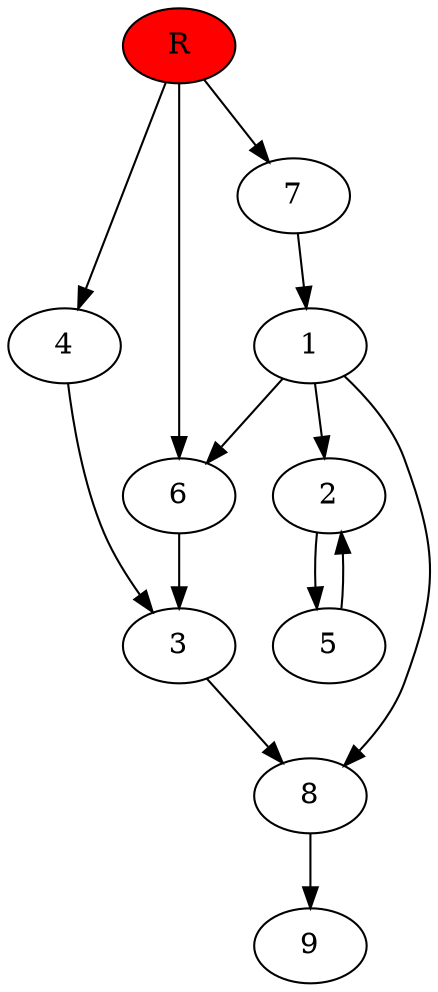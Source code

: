 digraph prb35639 {
	1
	2
	3
	4
	5
	6
	7
	8
	R [fillcolor="#ff0000" style=filled]
	1 -> 2
	1 -> 6
	1 -> 8
	2 -> 5
	3 -> 8
	4 -> 3
	5 -> 2
	6 -> 3
	7 -> 1
	8 -> 9
	R -> 4
	R -> 6
	R -> 7
}
